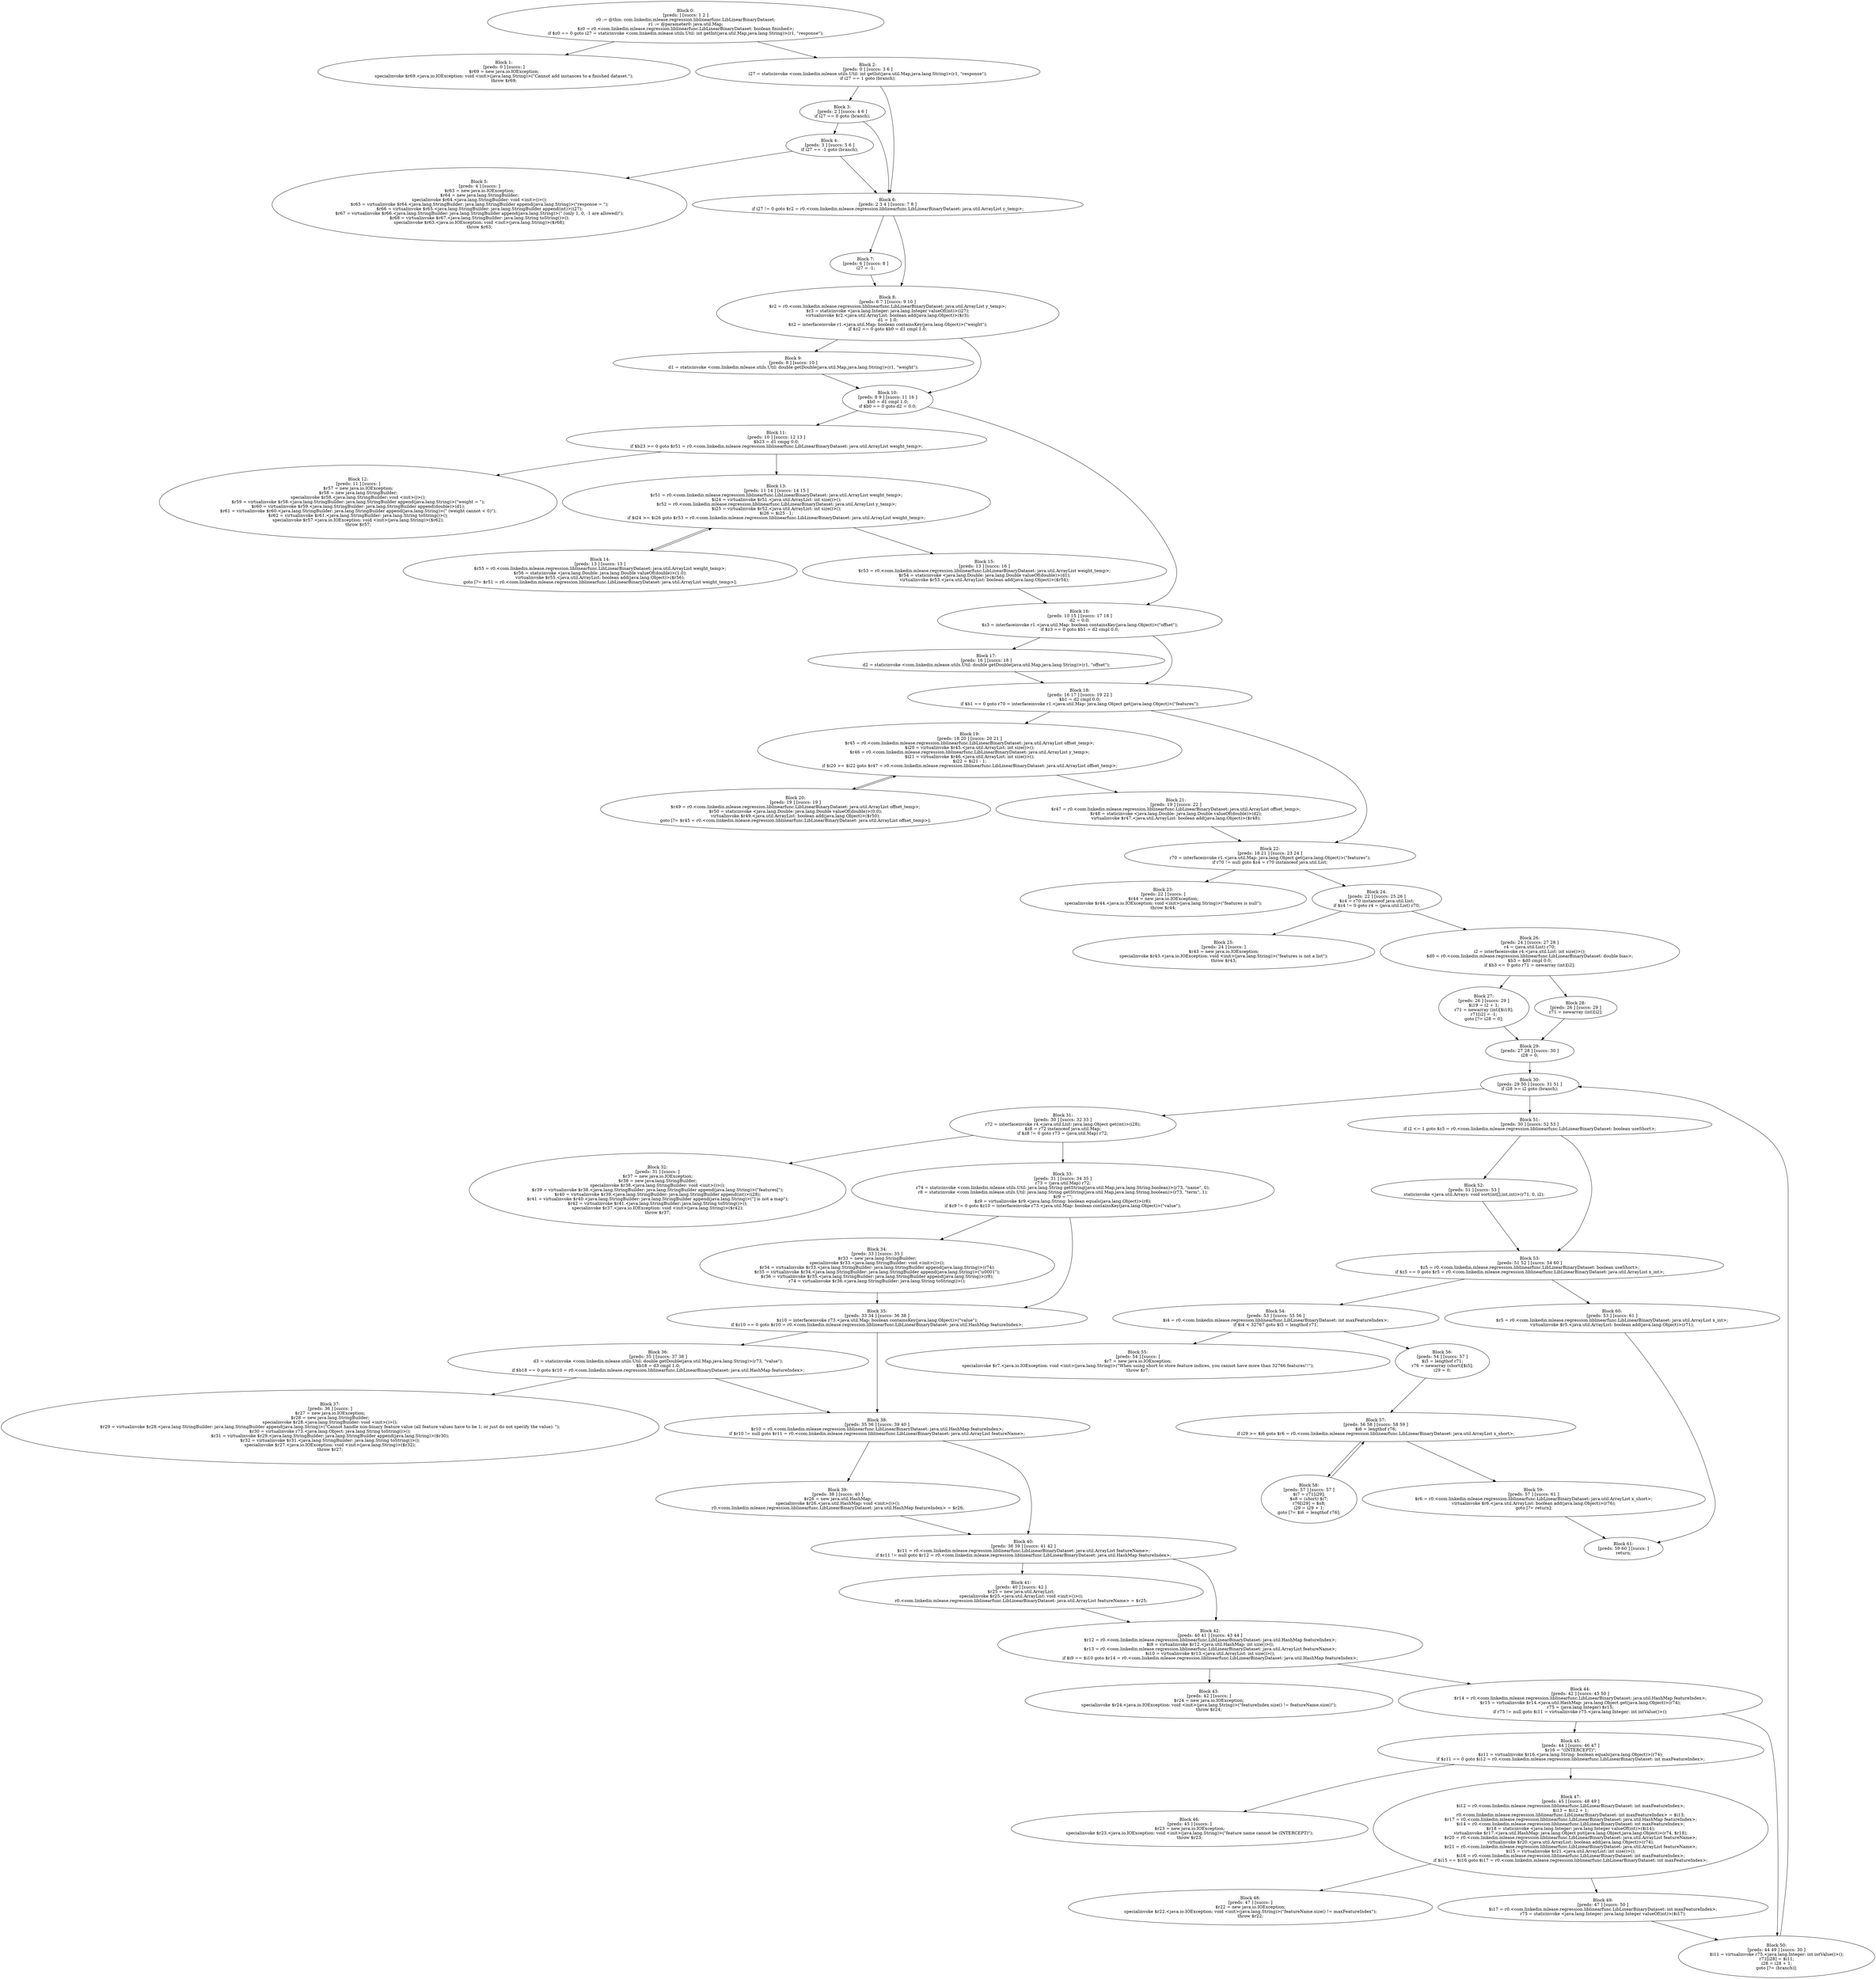 digraph "unitGraph" {
    "Block 0:
[preds: ] [succs: 1 2 ]
r0 := @this: com.linkedin.mlease.regression.liblinearfunc.LibLinearBinaryDataset;
r1 := @parameter0: java.util.Map;
$z0 = r0.<com.linkedin.mlease.regression.liblinearfunc.LibLinearBinaryDataset: boolean finished>;
if $z0 == 0 goto i27 = staticinvoke <com.linkedin.mlease.utils.Util: int getInt(java.util.Map,java.lang.String)>(r1, \"response\");
"
    "Block 1:
[preds: 0 ] [succs: ]
$r69 = new java.io.IOException;
specialinvoke $r69.<java.io.IOException: void <init>(java.lang.String)>(\"Cannot add instances to a finished dataset.\");
throw $r69;
"
    "Block 2:
[preds: 0 ] [succs: 3 6 ]
i27 = staticinvoke <com.linkedin.mlease.utils.Util: int getInt(java.util.Map,java.lang.String)>(r1, \"response\");
if i27 == 1 goto (branch);
"
    "Block 3:
[preds: 2 ] [succs: 4 6 ]
if i27 == 0 goto (branch);
"
    "Block 4:
[preds: 3 ] [succs: 5 6 ]
if i27 == -1 goto (branch);
"
    "Block 5:
[preds: 4 ] [succs: ]
$r63 = new java.io.IOException;
$r64 = new java.lang.StringBuilder;
specialinvoke $r64.<java.lang.StringBuilder: void <init>()>();
$r65 = virtualinvoke $r64.<java.lang.StringBuilder: java.lang.StringBuilder append(java.lang.String)>(\"response = \");
$r66 = virtualinvoke $r65.<java.lang.StringBuilder: java.lang.StringBuilder append(int)>(i27);
$r67 = virtualinvoke $r66.<java.lang.StringBuilder: java.lang.StringBuilder append(java.lang.String)>(\" (only 1, 0, -1 are allowed)\");
$r68 = virtualinvoke $r67.<java.lang.StringBuilder: java.lang.String toString()>();
specialinvoke $r63.<java.io.IOException: void <init>(java.lang.String)>($r68);
throw $r63;
"
    "Block 6:
[preds: 2 3 4 ] [succs: 7 8 ]
if i27 != 0 goto $r2 = r0.<com.linkedin.mlease.regression.liblinearfunc.LibLinearBinaryDataset: java.util.ArrayList y_temp>;
"
    "Block 7:
[preds: 6 ] [succs: 8 ]
i27 = -1;
"
    "Block 8:
[preds: 6 7 ] [succs: 9 10 ]
$r2 = r0.<com.linkedin.mlease.regression.liblinearfunc.LibLinearBinaryDataset: java.util.ArrayList y_temp>;
$r3 = staticinvoke <java.lang.Integer: java.lang.Integer valueOf(int)>(i27);
virtualinvoke $r2.<java.util.ArrayList: boolean add(java.lang.Object)>($r3);
d1 = 1.0;
$z2 = interfaceinvoke r1.<java.util.Map: boolean containsKey(java.lang.Object)>(\"weight\");
if $z2 == 0 goto $b0 = d1 cmpl 1.0;
"
    "Block 9:
[preds: 8 ] [succs: 10 ]
d1 = staticinvoke <com.linkedin.mlease.utils.Util: double getDouble(java.util.Map,java.lang.String)>(r1, \"weight\");
"
    "Block 10:
[preds: 8 9 ] [succs: 11 16 ]
$b0 = d1 cmpl 1.0;
if $b0 == 0 goto d2 = 0.0;
"
    "Block 11:
[preds: 10 ] [succs: 12 13 ]
$b23 = d1 cmpg 0.0;
if $b23 >= 0 goto $r51 = r0.<com.linkedin.mlease.regression.liblinearfunc.LibLinearBinaryDataset: java.util.ArrayList weight_temp>;
"
    "Block 12:
[preds: 11 ] [succs: ]
$r57 = new java.io.IOException;
$r58 = new java.lang.StringBuilder;
specialinvoke $r58.<java.lang.StringBuilder: void <init>()>();
$r59 = virtualinvoke $r58.<java.lang.StringBuilder: java.lang.StringBuilder append(java.lang.String)>(\"weight = \");
$r60 = virtualinvoke $r59.<java.lang.StringBuilder: java.lang.StringBuilder append(double)>(d1);
$r61 = virtualinvoke $r60.<java.lang.StringBuilder: java.lang.StringBuilder append(java.lang.String)>(\" (weight cannot < 0)\");
$r62 = virtualinvoke $r61.<java.lang.StringBuilder: java.lang.String toString()>();
specialinvoke $r57.<java.io.IOException: void <init>(java.lang.String)>($r62);
throw $r57;
"
    "Block 13:
[preds: 11 14 ] [succs: 14 15 ]
$r51 = r0.<com.linkedin.mlease.regression.liblinearfunc.LibLinearBinaryDataset: java.util.ArrayList weight_temp>;
$i24 = virtualinvoke $r51.<java.util.ArrayList: int size()>();
$r52 = r0.<com.linkedin.mlease.regression.liblinearfunc.LibLinearBinaryDataset: java.util.ArrayList y_temp>;
$i25 = virtualinvoke $r52.<java.util.ArrayList: int size()>();
$i26 = $i25 - 1;
if $i24 >= $i26 goto $r53 = r0.<com.linkedin.mlease.regression.liblinearfunc.LibLinearBinaryDataset: java.util.ArrayList weight_temp>;
"
    "Block 14:
[preds: 13 ] [succs: 13 ]
$r55 = r0.<com.linkedin.mlease.regression.liblinearfunc.LibLinearBinaryDataset: java.util.ArrayList weight_temp>;
$r56 = staticinvoke <java.lang.Double: java.lang.Double valueOf(double)>(1.0);
virtualinvoke $r55.<java.util.ArrayList: boolean add(java.lang.Object)>($r56);
goto [?= $r51 = r0.<com.linkedin.mlease.regression.liblinearfunc.LibLinearBinaryDataset: java.util.ArrayList weight_temp>];
"
    "Block 15:
[preds: 13 ] [succs: 16 ]
$r53 = r0.<com.linkedin.mlease.regression.liblinearfunc.LibLinearBinaryDataset: java.util.ArrayList weight_temp>;
$r54 = staticinvoke <java.lang.Double: java.lang.Double valueOf(double)>(d1);
virtualinvoke $r53.<java.util.ArrayList: boolean add(java.lang.Object)>($r54);
"
    "Block 16:
[preds: 10 15 ] [succs: 17 18 ]
d2 = 0.0;
$z3 = interfaceinvoke r1.<java.util.Map: boolean containsKey(java.lang.Object)>(\"offset\");
if $z3 == 0 goto $b1 = d2 cmpl 0.0;
"
    "Block 17:
[preds: 16 ] [succs: 18 ]
d2 = staticinvoke <com.linkedin.mlease.utils.Util: double getDouble(java.util.Map,java.lang.String)>(r1, \"offset\");
"
    "Block 18:
[preds: 16 17 ] [succs: 19 22 ]
$b1 = d2 cmpl 0.0;
if $b1 == 0 goto r70 = interfaceinvoke r1.<java.util.Map: java.lang.Object get(java.lang.Object)>(\"features\");
"
    "Block 19:
[preds: 18 20 ] [succs: 20 21 ]
$r45 = r0.<com.linkedin.mlease.regression.liblinearfunc.LibLinearBinaryDataset: java.util.ArrayList offset_temp>;
$i20 = virtualinvoke $r45.<java.util.ArrayList: int size()>();
$r46 = r0.<com.linkedin.mlease.regression.liblinearfunc.LibLinearBinaryDataset: java.util.ArrayList y_temp>;
$i21 = virtualinvoke $r46.<java.util.ArrayList: int size()>();
$i22 = $i21 - 1;
if $i20 >= $i22 goto $r47 = r0.<com.linkedin.mlease.regression.liblinearfunc.LibLinearBinaryDataset: java.util.ArrayList offset_temp>;
"
    "Block 20:
[preds: 19 ] [succs: 19 ]
$r49 = r0.<com.linkedin.mlease.regression.liblinearfunc.LibLinearBinaryDataset: java.util.ArrayList offset_temp>;
$r50 = staticinvoke <java.lang.Double: java.lang.Double valueOf(double)>(0.0);
virtualinvoke $r49.<java.util.ArrayList: boolean add(java.lang.Object)>($r50);
goto [?= $r45 = r0.<com.linkedin.mlease.regression.liblinearfunc.LibLinearBinaryDataset: java.util.ArrayList offset_temp>];
"
    "Block 21:
[preds: 19 ] [succs: 22 ]
$r47 = r0.<com.linkedin.mlease.regression.liblinearfunc.LibLinearBinaryDataset: java.util.ArrayList offset_temp>;
$r48 = staticinvoke <java.lang.Double: java.lang.Double valueOf(double)>(d2);
virtualinvoke $r47.<java.util.ArrayList: boolean add(java.lang.Object)>($r48);
"
    "Block 22:
[preds: 18 21 ] [succs: 23 24 ]
r70 = interfaceinvoke r1.<java.util.Map: java.lang.Object get(java.lang.Object)>(\"features\");
if r70 != null goto $z4 = r70 instanceof java.util.List;
"
    "Block 23:
[preds: 22 ] [succs: ]
$r44 = new java.io.IOException;
specialinvoke $r44.<java.io.IOException: void <init>(java.lang.String)>(\"features is null\");
throw $r44;
"
    "Block 24:
[preds: 22 ] [succs: 25 26 ]
$z4 = r70 instanceof java.util.List;
if $z4 != 0 goto r4 = (java.util.List) r70;
"
    "Block 25:
[preds: 24 ] [succs: ]
$r43 = new java.io.IOException;
specialinvoke $r43.<java.io.IOException: void <init>(java.lang.String)>(\"features is not a list\");
throw $r43;
"
    "Block 26:
[preds: 24 ] [succs: 27 28 ]
r4 = (java.util.List) r70;
i2 = interfaceinvoke r4.<java.util.List: int size()>();
$d0 = r0.<com.linkedin.mlease.regression.liblinearfunc.LibLinearBinaryDataset: double bias>;
$b3 = $d0 cmpl 0.0;
if $b3 <= 0 goto r71 = newarray (int)[i2];
"
    "Block 27:
[preds: 26 ] [succs: 29 ]
$i19 = i2 + 1;
r71 = newarray (int)[$i19];
r71[i2] = -1;
goto [?= i28 = 0];
"
    "Block 28:
[preds: 26 ] [succs: 29 ]
r71 = newarray (int)[i2];
"
    "Block 29:
[preds: 27 28 ] [succs: 30 ]
i28 = 0;
"
    "Block 30:
[preds: 29 50 ] [succs: 31 51 ]
if i28 >= i2 goto (branch);
"
    "Block 31:
[preds: 30 ] [succs: 32 33 ]
r72 = interfaceinvoke r4.<java.util.List: java.lang.Object get(int)>(i28);
$z8 = r72 instanceof java.util.Map;
if $z8 != 0 goto r73 = (java.util.Map) r72;
"
    "Block 32:
[preds: 31 ] [succs: ]
$r37 = new java.io.IOException;
$r38 = new java.lang.StringBuilder;
specialinvoke $r38.<java.lang.StringBuilder: void <init>()>();
$r39 = virtualinvoke $r38.<java.lang.StringBuilder: java.lang.StringBuilder append(java.lang.String)>(\"features[\");
$r40 = virtualinvoke $r39.<java.lang.StringBuilder: java.lang.StringBuilder append(int)>(i28);
$r41 = virtualinvoke $r40.<java.lang.StringBuilder: java.lang.StringBuilder append(java.lang.String)>(\"] is not a map\");
$r42 = virtualinvoke $r41.<java.lang.StringBuilder: java.lang.String toString()>();
specialinvoke $r37.<java.io.IOException: void <init>(java.lang.String)>($r42);
throw $r37;
"
    "Block 33:
[preds: 31 ] [succs: 34 35 ]
r73 = (java.util.Map) r72;
r74 = staticinvoke <com.linkedin.mlease.utils.Util: java.lang.String getString(java.util.Map,java.lang.String,boolean)>(r73, \"name\", 0);
r8 = staticinvoke <com.linkedin.mlease.utils.Util: java.lang.String getString(java.util.Map,java.lang.String,boolean)>(r73, \"term\", 1);
$r9 = \"\";
$z9 = virtualinvoke $r9.<java.lang.String: boolean equals(java.lang.Object)>(r8);
if $z9 != 0 goto $z10 = interfaceinvoke r73.<java.util.Map: boolean containsKey(java.lang.Object)>(\"value\");
"
    "Block 34:
[preds: 33 ] [succs: 35 ]
$r33 = new java.lang.StringBuilder;
specialinvoke $r33.<java.lang.StringBuilder: void <init>()>();
$r34 = virtualinvoke $r33.<java.lang.StringBuilder: java.lang.StringBuilder append(java.lang.String)>(r74);
$r35 = virtualinvoke $r34.<java.lang.StringBuilder: java.lang.StringBuilder append(java.lang.String)>(\"\u0001\");
$r36 = virtualinvoke $r35.<java.lang.StringBuilder: java.lang.StringBuilder append(java.lang.String)>(r8);
r74 = virtualinvoke $r36.<java.lang.StringBuilder: java.lang.String toString()>();
"
    "Block 35:
[preds: 33 34 ] [succs: 36 38 ]
$z10 = interfaceinvoke r73.<java.util.Map: boolean containsKey(java.lang.Object)>(\"value\");
if $z10 == 0 goto $r10 = r0.<com.linkedin.mlease.regression.liblinearfunc.LibLinearBinaryDataset: java.util.HashMap featureIndex>;
"
    "Block 36:
[preds: 35 ] [succs: 37 38 ]
d3 = staticinvoke <com.linkedin.mlease.utils.Util: double getDouble(java.util.Map,java.lang.String)>(r73, \"value\");
$b18 = d3 cmpl 1.0;
if $b18 == 0 goto $r10 = r0.<com.linkedin.mlease.regression.liblinearfunc.LibLinearBinaryDataset: java.util.HashMap featureIndex>;
"
    "Block 37:
[preds: 36 ] [succs: ]
$r27 = new java.io.IOException;
$r28 = new java.lang.StringBuilder;
specialinvoke $r28.<java.lang.StringBuilder: void <init>()>();
$r29 = virtualinvoke $r28.<java.lang.StringBuilder: java.lang.StringBuilder append(java.lang.String)>(\"Cannot handle non-binary feature value (all feature values have to be 1; or just do not specify the value): \");
$r30 = virtualinvoke r73.<java.lang.Object: java.lang.String toString()>();
$r31 = virtualinvoke $r29.<java.lang.StringBuilder: java.lang.StringBuilder append(java.lang.String)>($r30);
$r32 = virtualinvoke $r31.<java.lang.StringBuilder: java.lang.String toString()>();
specialinvoke $r27.<java.io.IOException: void <init>(java.lang.String)>($r32);
throw $r27;
"
    "Block 38:
[preds: 35 36 ] [succs: 39 40 ]
$r10 = r0.<com.linkedin.mlease.regression.liblinearfunc.LibLinearBinaryDataset: java.util.HashMap featureIndex>;
if $r10 != null goto $r11 = r0.<com.linkedin.mlease.regression.liblinearfunc.LibLinearBinaryDataset: java.util.ArrayList featureName>;
"
    "Block 39:
[preds: 38 ] [succs: 40 ]
$r26 = new java.util.HashMap;
specialinvoke $r26.<java.util.HashMap: void <init>()>();
r0.<com.linkedin.mlease.regression.liblinearfunc.LibLinearBinaryDataset: java.util.HashMap featureIndex> = $r26;
"
    "Block 40:
[preds: 38 39 ] [succs: 41 42 ]
$r11 = r0.<com.linkedin.mlease.regression.liblinearfunc.LibLinearBinaryDataset: java.util.ArrayList featureName>;
if $r11 != null goto $r12 = r0.<com.linkedin.mlease.regression.liblinearfunc.LibLinearBinaryDataset: java.util.HashMap featureIndex>;
"
    "Block 41:
[preds: 40 ] [succs: 42 ]
$r25 = new java.util.ArrayList;
specialinvoke $r25.<java.util.ArrayList: void <init>()>();
r0.<com.linkedin.mlease.regression.liblinearfunc.LibLinearBinaryDataset: java.util.ArrayList featureName> = $r25;
"
    "Block 42:
[preds: 40 41 ] [succs: 43 44 ]
$r12 = r0.<com.linkedin.mlease.regression.liblinearfunc.LibLinearBinaryDataset: java.util.HashMap featureIndex>;
$i9 = virtualinvoke $r12.<java.util.HashMap: int size()>();
$r13 = r0.<com.linkedin.mlease.regression.liblinearfunc.LibLinearBinaryDataset: java.util.ArrayList featureName>;
$i10 = virtualinvoke $r13.<java.util.ArrayList: int size()>();
if $i9 == $i10 goto $r14 = r0.<com.linkedin.mlease.regression.liblinearfunc.LibLinearBinaryDataset: java.util.HashMap featureIndex>;
"
    "Block 43:
[preds: 42 ] [succs: ]
$r24 = new java.io.IOException;
specialinvoke $r24.<java.io.IOException: void <init>(java.lang.String)>(\"featureIndex.size() != featureName.size()\");
throw $r24;
"
    "Block 44:
[preds: 42 ] [succs: 45 50 ]
$r14 = r0.<com.linkedin.mlease.regression.liblinearfunc.LibLinearBinaryDataset: java.util.HashMap featureIndex>;
$r15 = virtualinvoke $r14.<java.util.HashMap: java.lang.Object get(java.lang.Object)>(r74);
r75 = (java.lang.Integer) $r15;
if r75 != null goto $i11 = virtualinvoke r75.<java.lang.Integer: int intValue()>();
"
    "Block 45:
[preds: 44 ] [succs: 46 47 ]
$r16 = \"(INTERCEPT)\";
$z11 = virtualinvoke $r16.<java.lang.String: boolean equals(java.lang.Object)>(r74);
if $z11 == 0 goto $i12 = r0.<com.linkedin.mlease.regression.liblinearfunc.LibLinearBinaryDataset: int maxFeatureIndex>;
"
    "Block 46:
[preds: 45 ] [succs: ]
$r23 = new java.io.IOException;
specialinvoke $r23.<java.io.IOException: void <init>(java.lang.String)>(\"feature name cannot be (INTERCEPT)\");
throw $r23;
"
    "Block 47:
[preds: 45 ] [succs: 48 49 ]
$i12 = r0.<com.linkedin.mlease.regression.liblinearfunc.LibLinearBinaryDataset: int maxFeatureIndex>;
$i13 = $i12 + 1;
r0.<com.linkedin.mlease.regression.liblinearfunc.LibLinearBinaryDataset: int maxFeatureIndex> = $i13;
$r17 = r0.<com.linkedin.mlease.regression.liblinearfunc.LibLinearBinaryDataset: java.util.HashMap featureIndex>;
$i14 = r0.<com.linkedin.mlease.regression.liblinearfunc.LibLinearBinaryDataset: int maxFeatureIndex>;
$r18 = staticinvoke <java.lang.Integer: java.lang.Integer valueOf(int)>($i14);
virtualinvoke $r17.<java.util.HashMap: java.lang.Object put(java.lang.Object,java.lang.Object)>(r74, $r18);
$r20 = r0.<com.linkedin.mlease.regression.liblinearfunc.LibLinearBinaryDataset: java.util.ArrayList featureName>;
virtualinvoke $r20.<java.util.ArrayList: boolean add(java.lang.Object)>(r74);
$r21 = r0.<com.linkedin.mlease.regression.liblinearfunc.LibLinearBinaryDataset: java.util.ArrayList featureName>;
$i15 = virtualinvoke $r21.<java.util.ArrayList: int size()>();
$i16 = r0.<com.linkedin.mlease.regression.liblinearfunc.LibLinearBinaryDataset: int maxFeatureIndex>;
if $i15 == $i16 goto $i17 = r0.<com.linkedin.mlease.regression.liblinearfunc.LibLinearBinaryDataset: int maxFeatureIndex>;
"
    "Block 48:
[preds: 47 ] [succs: ]
$r22 = new java.io.IOException;
specialinvoke $r22.<java.io.IOException: void <init>(java.lang.String)>(\"featureName.size() != maxFeatureIndex\");
throw $r22;
"
    "Block 49:
[preds: 47 ] [succs: 50 ]
$i17 = r0.<com.linkedin.mlease.regression.liblinearfunc.LibLinearBinaryDataset: int maxFeatureIndex>;
r75 = staticinvoke <java.lang.Integer: java.lang.Integer valueOf(int)>($i17);
"
    "Block 50:
[preds: 44 49 ] [succs: 30 ]
$i11 = virtualinvoke r75.<java.lang.Integer: int intValue()>();
r71[i28] = $i11;
i28 = i28 + 1;
goto [?= (branch)];
"
    "Block 51:
[preds: 30 ] [succs: 52 53 ]
if i2 <= 1 goto $z5 = r0.<com.linkedin.mlease.regression.liblinearfunc.LibLinearBinaryDataset: boolean useShort>;
"
    "Block 52:
[preds: 51 ] [succs: 53 ]
staticinvoke <java.util.Arrays: void sort(int[],int,int)>(r71, 0, i2);
"
    "Block 53:
[preds: 51 52 ] [succs: 54 60 ]
$z5 = r0.<com.linkedin.mlease.regression.liblinearfunc.LibLinearBinaryDataset: boolean useShort>;
if $z5 == 0 goto $r5 = r0.<com.linkedin.mlease.regression.liblinearfunc.LibLinearBinaryDataset: java.util.ArrayList x_int>;
"
    "Block 54:
[preds: 53 ] [succs: 55 56 ]
$i4 = r0.<com.linkedin.mlease.regression.liblinearfunc.LibLinearBinaryDataset: int maxFeatureIndex>;
if $i4 < 32767 goto $i5 = lengthof r71;
"
    "Block 55:
[preds: 54 ] [succs: ]
$r7 = new java.io.IOException;
specialinvoke $r7.<java.io.IOException: void <init>(java.lang.String)>(\"When using short to store feature indices, you cannot have more than 32766 features!!\");
throw $r7;
"
    "Block 56:
[preds: 54 ] [succs: 57 ]
$i5 = lengthof r71;
r76 = newarray (short)[$i5];
i29 = 0;
"
    "Block 57:
[preds: 56 58 ] [succs: 58 59 ]
$i6 = lengthof r76;
if i29 >= $i6 goto $r6 = r0.<com.linkedin.mlease.regression.liblinearfunc.LibLinearBinaryDataset: java.util.ArrayList x_short>;
"
    "Block 58:
[preds: 57 ] [succs: 57 ]
$i7 = r71[i29];
$s8 = (short) $i7;
r76[i29] = $s8;
i29 = i29 + 1;
goto [?= $i6 = lengthof r76];
"
    "Block 59:
[preds: 57 ] [succs: 61 ]
$r6 = r0.<com.linkedin.mlease.regression.liblinearfunc.LibLinearBinaryDataset: java.util.ArrayList x_short>;
virtualinvoke $r6.<java.util.ArrayList: boolean add(java.lang.Object)>(r76);
goto [?= return];
"
    "Block 60:
[preds: 53 ] [succs: 61 ]
$r5 = r0.<com.linkedin.mlease.regression.liblinearfunc.LibLinearBinaryDataset: java.util.ArrayList x_int>;
virtualinvoke $r5.<java.util.ArrayList: boolean add(java.lang.Object)>(r71);
"
    "Block 61:
[preds: 59 60 ] [succs: ]
return;
"
    "Block 0:
[preds: ] [succs: 1 2 ]
r0 := @this: com.linkedin.mlease.regression.liblinearfunc.LibLinearBinaryDataset;
r1 := @parameter0: java.util.Map;
$z0 = r0.<com.linkedin.mlease.regression.liblinearfunc.LibLinearBinaryDataset: boolean finished>;
if $z0 == 0 goto i27 = staticinvoke <com.linkedin.mlease.utils.Util: int getInt(java.util.Map,java.lang.String)>(r1, \"response\");
"->"Block 1:
[preds: 0 ] [succs: ]
$r69 = new java.io.IOException;
specialinvoke $r69.<java.io.IOException: void <init>(java.lang.String)>(\"Cannot add instances to a finished dataset.\");
throw $r69;
";
    "Block 0:
[preds: ] [succs: 1 2 ]
r0 := @this: com.linkedin.mlease.regression.liblinearfunc.LibLinearBinaryDataset;
r1 := @parameter0: java.util.Map;
$z0 = r0.<com.linkedin.mlease.regression.liblinearfunc.LibLinearBinaryDataset: boolean finished>;
if $z0 == 0 goto i27 = staticinvoke <com.linkedin.mlease.utils.Util: int getInt(java.util.Map,java.lang.String)>(r1, \"response\");
"->"Block 2:
[preds: 0 ] [succs: 3 6 ]
i27 = staticinvoke <com.linkedin.mlease.utils.Util: int getInt(java.util.Map,java.lang.String)>(r1, \"response\");
if i27 == 1 goto (branch);
";
    "Block 2:
[preds: 0 ] [succs: 3 6 ]
i27 = staticinvoke <com.linkedin.mlease.utils.Util: int getInt(java.util.Map,java.lang.String)>(r1, \"response\");
if i27 == 1 goto (branch);
"->"Block 3:
[preds: 2 ] [succs: 4 6 ]
if i27 == 0 goto (branch);
";
    "Block 2:
[preds: 0 ] [succs: 3 6 ]
i27 = staticinvoke <com.linkedin.mlease.utils.Util: int getInt(java.util.Map,java.lang.String)>(r1, \"response\");
if i27 == 1 goto (branch);
"->"Block 6:
[preds: 2 3 4 ] [succs: 7 8 ]
if i27 != 0 goto $r2 = r0.<com.linkedin.mlease.regression.liblinearfunc.LibLinearBinaryDataset: java.util.ArrayList y_temp>;
";
    "Block 3:
[preds: 2 ] [succs: 4 6 ]
if i27 == 0 goto (branch);
"->"Block 4:
[preds: 3 ] [succs: 5 6 ]
if i27 == -1 goto (branch);
";
    "Block 3:
[preds: 2 ] [succs: 4 6 ]
if i27 == 0 goto (branch);
"->"Block 6:
[preds: 2 3 4 ] [succs: 7 8 ]
if i27 != 0 goto $r2 = r0.<com.linkedin.mlease.regression.liblinearfunc.LibLinearBinaryDataset: java.util.ArrayList y_temp>;
";
    "Block 4:
[preds: 3 ] [succs: 5 6 ]
if i27 == -1 goto (branch);
"->"Block 5:
[preds: 4 ] [succs: ]
$r63 = new java.io.IOException;
$r64 = new java.lang.StringBuilder;
specialinvoke $r64.<java.lang.StringBuilder: void <init>()>();
$r65 = virtualinvoke $r64.<java.lang.StringBuilder: java.lang.StringBuilder append(java.lang.String)>(\"response = \");
$r66 = virtualinvoke $r65.<java.lang.StringBuilder: java.lang.StringBuilder append(int)>(i27);
$r67 = virtualinvoke $r66.<java.lang.StringBuilder: java.lang.StringBuilder append(java.lang.String)>(\" (only 1, 0, -1 are allowed)\");
$r68 = virtualinvoke $r67.<java.lang.StringBuilder: java.lang.String toString()>();
specialinvoke $r63.<java.io.IOException: void <init>(java.lang.String)>($r68);
throw $r63;
";
    "Block 4:
[preds: 3 ] [succs: 5 6 ]
if i27 == -1 goto (branch);
"->"Block 6:
[preds: 2 3 4 ] [succs: 7 8 ]
if i27 != 0 goto $r2 = r0.<com.linkedin.mlease.regression.liblinearfunc.LibLinearBinaryDataset: java.util.ArrayList y_temp>;
";
    "Block 6:
[preds: 2 3 4 ] [succs: 7 8 ]
if i27 != 0 goto $r2 = r0.<com.linkedin.mlease.regression.liblinearfunc.LibLinearBinaryDataset: java.util.ArrayList y_temp>;
"->"Block 7:
[preds: 6 ] [succs: 8 ]
i27 = -1;
";
    "Block 6:
[preds: 2 3 4 ] [succs: 7 8 ]
if i27 != 0 goto $r2 = r0.<com.linkedin.mlease.regression.liblinearfunc.LibLinearBinaryDataset: java.util.ArrayList y_temp>;
"->"Block 8:
[preds: 6 7 ] [succs: 9 10 ]
$r2 = r0.<com.linkedin.mlease.regression.liblinearfunc.LibLinearBinaryDataset: java.util.ArrayList y_temp>;
$r3 = staticinvoke <java.lang.Integer: java.lang.Integer valueOf(int)>(i27);
virtualinvoke $r2.<java.util.ArrayList: boolean add(java.lang.Object)>($r3);
d1 = 1.0;
$z2 = interfaceinvoke r1.<java.util.Map: boolean containsKey(java.lang.Object)>(\"weight\");
if $z2 == 0 goto $b0 = d1 cmpl 1.0;
";
    "Block 7:
[preds: 6 ] [succs: 8 ]
i27 = -1;
"->"Block 8:
[preds: 6 7 ] [succs: 9 10 ]
$r2 = r0.<com.linkedin.mlease.regression.liblinearfunc.LibLinearBinaryDataset: java.util.ArrayList y_temp>;
$r3 = staticinvoke <java.lang.Integer: java.lang.Integer valueOf(int)>(i27);
virtualinvoke $r2.<java.util.ArrayList: boolean add(java.lang.Object)>($r3);
d1 = 1.0;
$z2 = interfaceinvoke r1.<java.util.Map: boolean containsKey(java.lang.Object)>(\"weight\");
if $z2 == 0 goto $b0 = d1 cmpl 1.0;
";
    "Block 8:
[preds: 6 7 ] [succs: 9 10 ]
$r2 = r0.<com.linkedin.mlease.regression.liblinearfunc.LibLinearBinaryDataset: java.util.ArrayList y_temp>;
$r3 = staticinvoke <java.lang.Integer: java.lang.Integer valueOf(int)>(i27);
virtualinvoke $r2.<java.util.ArrayList: boolean add(java.lang.Object)>($r3);
d1 = 1.0;
$z2 = interfaceinvoke r1.<java.util.Map: boolean containsKey(java.lang.Object)>(\"weight\");
if $z2 == 0 goto $b0 = d1 cmpl 1.0;
"->"Block 9:
[preds: 8 ] [succs: 10 ]
d1 = staticinvoke <com.linkedin.mlease.utils.Util: double getDouble(java.util.Map,java.lang.String)>(r1, \"weight\");
";
    "Block 8:
[preds: 6 7 ] [succs: 9 10 ]
$r2 = r0.<com.linkedin.mlease.regression.liblinearfunc.LibLinearBinaryDataset: java.util.ArrayList y_temp>;
$r3 = staticinvoke <java.lang.Integer: java.lang.Integer valueOf(int)>(i27);
virtualinvoke $r2.<java.util.ArrayList: boolean add(java.lang.Object)>($r3);
d1 = 1.0;
$z2 = interfaceinvoke r1.<java.util.Map: boolean containsKey(java.lang.Object)>(\"weight\");
if $z2 == 0 goto $b0 = d1 cmpl 1.0;
"->"Block 10:
[preds: 8 9 ] [succs: 11 16 ]
$b0 = d1 cmpl 1.0;
if $b0 == 0 goto d2 = 0.0;
";
    "Block 9:
[preds: 8 ] [succs: 10 ]
d1 = staticinvoke <com.linkedin.mlease.utils.Util: double getDouble(java.util.Map,java.lang.String)>(r1, \"weight\");
"->"Block 10:
[preds: 8 9 ] [succs: 11 16 ]
$b0 = d1 cmpl 1.0;
if $b0 == 0 goto d2 = 0.0;
";
    "Block 10:
[preds: 8 9 ] [succs: 11 16 ]
$b0 = d1 cmpl 1.0;
if $b0 == 0 goto d2 = 0.0;
"->"Block 11:
[preds: 10 ] [succs: 12 13 ]
$b23 = d1 cmpg 0.0;
if $b23 >= 0 goto $r51 = r0.<com.linkedin.mlease.regression.liblinearfunc.LibLinearBinaryDataset: java.util.ArrayList weight_temp>;
";
    "Block 10:
[preds: 8 9 ] [succs: 11 16 ]
$b0 = d1 cmpl 1.0;
if $b0 == 0 goto d2 = 0.0;
"->"Block 16:
[preds: 10 15 ] [succs: 17 18 ]
d2 = 0.0;
$z3 = interfaceinvoke r1.<java.util.Map: boolean containsKey(java.lang.Object)>(\"offset\");
if $z3 == 0 goto $b1 = d2 cmpl 0.0;
";
    "Block 11:
[preds: 10 ] [succs: 12 13 ]
$b23 = d1 cmpg 0.0;
if $b23 >= 0 goto $r51 = r0.<com.linkedin.mlease.regression.liblinearfunc.LibLinearBinaryDataset: java.util.ArrayList weight_temp>;
"->"Block 12:
[preds: 11 ] [succs: ]
$r57 = new java.io.IOException;
$r58 = new java.lang.StringBuilder;
specialinvoke $r58.<java.lang.StringBuilder: void <init>()>();
$r59 = virtualinvoke $r58.<java.lang.StringBuilder: java.lang.StringBuilder append(java.lang.String)>(\"weight = \");
$r60 = virtualinvoke $r59.<java.lang.StringBuilder: java.lang.StringBuilder append(double)>(d1);
$r61 = virtualinvoke $r60.<java.lang.StringBuilder: java.lang.StringBuilder append(java.lang.String)>(\" (weight cannot < 0)\");
$r62 = virtualinvoke $r61.<java.lang.StringBuilder: java.lang.String toString()>();
specialinvoke $r57.<java.io.IOException: void <init>(java.lang.String)>($r62);
throw $r57;
";
    "Block 11:
[preds: 10 ] [succs: 12 13 ]
$b23 = d1 cmpg 0.0;
if $b23 >= 0 goto $r51 = r0.<com.linkedin.mlease.regression.liblinearfunc.LibLinearBinaryDataset: java.util.ArrayList weight_temp>;
"->"Block 13:
[preds: 11 14 ] [succs: 14 15 ]
$r51 = r0.<com.linkedin.mlease.regression.liblinearfunc.LibLinearBinaryDataset: java.util.ArrayList weight_temp>;
$i24 = virtualinvoke $r51.<java.util.ArrayList: int size()>();
$r52 = r0.<com.linkedin.mlease.regression.liblinearfunc.LibLinearBinaryDataset: java.util.ArrayList y_temp>;
$i25 = virtualinvoke $r52.<java.util.ArrayList: int size()>();
$i26 = $i25 - 1;
if $i24 >= $i26 goto $r53 = r0.<com.linkedin.mlease.regression.liblinearfunc.LibLinearBinaryDataset: java.util.ArrayList weight_temp>;
";
    "Block 13:
[preds: 11 14 ] [succs: 14 15 ]
$r51 = r0.<com.linkedin.mlease.regression.liblinearfunc.LibLinearBinaryDataset: java.util.ArrayList weight_temp>;
$i24 = virtualinvoke $r51.<java.util.ArrayList: int size()>();
$r52 = r0.<com.linkedin.mlease.regression.liblinearfunc.LibLinearBinaryDataset: java.util.ArrayList y_temp>;
$i25 = virtualinvoke $r52.<java.util.ArrayList: int size()>();
$i26 = $i25 - 1;
if $i24 >= $i26 goto $r53 = r0.<com.linkedin.mlease.regression.liblinearfunc.LibLinearBinaryDataset: java.util.ArrayList weight_temp>;
"->"Block 14:
[preds: 13 ] [succs: 13 ]
$r55 = r0.<com.linkedin.mlease.regression.liblinearfunc.LibLinearBinaryDataset: java.util.ArrayList weight_temp>;
$r56 = staticinvoke <java.lang.Double: java.lang.Double valueOf(double)>(1.0);
virtualinvoke $r55.<java.util.ArrayList: boolean add(java.lang.Object)>($r56);
goto [?= $r51 = r0.<com.linkedin.mlease.regression.liblinearfunc.LibLinearBinaryDataset: java.util.ArrayList weight_temp>];
";
    "Block 13:
[preds: 11 14 ] [succs: 14 15 ]
$r51 = r0.<com.linkedin.mlease.regression.liblinearfunc.LibLinearBinaryDataset: java.util.ArrayList weight_temp>;
$i24 = virtualinvoke $r51.<java.util.ArrayList: int size()>();
$r52 = r0.<com.linkedin.mlease.regression.liblinearfunc.LibLinearBinaryDataset: java.util.ArrayList y_temp>;
$i25 = virtualinvoke $r52.<java.util.ArrayList: int size()>();
$i26 = $i25 - 1;
if $i24 >= $i26 goto $r53 = r0.<com.linkedin.mlease.regression.liblinearfunc.LibLinearBinaryDataset: java.util.ArrayList weight_temp>;
"->"Block 15:
[preds: 13 ] [succs: 16 ]
$r53 = r0.<com.linkedin.mlease.regression.liblinearfunc.LibLinearBinaryDataset: java.util.ArrayList weight_temp>;
$r54 = staticinvoke <java.lang.Double: java.lang.Double valueOf(double)>(d1);
virtualinvoke $r53.<java.util.ArrayList: boolean add(java.lang.Object)>($r54);
";
    "Block 14:
[preds: 13 ] [succs: 13 ]
$r55 = r0.<com.linkedin.mlease.regression.liblinearfunc.LibLinearBinaryDataset: java.util.ArrayList weight_temp>;
$r56 = staticinvoke <java.lang.Double: java.lang.Double valueOf(double)>(1.0);
virtualinvoke $r55.<java.util.ArrayList: boolean add(java.lang.Object)>($r56);
goto [?= $r51 = r0.<com.linkedin.mlease.regression.liblinearfunc.LibLinearBinaryDataset: java.util.ArrayList weight_temp>];
"->"Block 13:
[preds: 11 14 ] [succs: 14 15 ]
$r51 = r0.<com.linkedin.mlease.regression.liblinearfunc.LibLinearBinaryDataset: java.util.ArrayList weight_temp>;
$i24 = virtualinvoke $r51.<java.util.ArrayList: int size()>();
$r52 = r0.<com.linkedin.mlease.regression.liblinearfunc.LibLinearBinaryDataset: java.util.ArrayList y_temp>;
$i25 = virtualinvoke $r52.<java.util.ArrayList: int size()>();
$i26 = $i25 - 1;
if $i24 >= $i26 goto $r53 = r0.<com.linkedin.mlease.regression.liblinearfunc.LibLinearBinaryDataset: java.util.ArrayList weight_temp>;
";
    "Block 15:
[preds: 13 ] [succs: 16 ]
$r53 = r0.<com.linkedin.mlease.regression.liblinearfunc.LibLinearBinaryDataset: java.util.ArrayList weight_temp>;
$r54 = staticinvoke <java.lang.Double: java.lang.Double valueOf(double)>(d1);
virtualinvoke $r53.<java.util.ArrayList: boolean add(java.lang.Object)>($r54);
"->"Block 16:
[preds: 10 15 ] [succs: 17 18 ]
d2 = 0.0;
$z3 = interfaceinvoke r1.<java.util.Map: boolean containsKey(java.lang.Object)>(\"offset\");
if $z3 == 0 goto $b1 = d2 cmpl 0.0;
";
    "Block 16:
[preds: 10 15 ] [succs: 17 18 ]
d2 = 0.0;
$z3 = interfaceinvoke r1.<java.util.Map: boolean containsKey(java.lang.Object)>(\"offset\");
if $z3 == 0 goto $b1 = d2 cmpl 0.0;
"->"Block 17:
[preds: 16 ] [succs: 18 ]
d2 = staticinvoke <com.linkedin.mlease.utils.Util: double getDouble(java.util.Map,java.lang.String)>(r1, \"offset\");
";
    "Block 16:
[preds: 10 15 ] [succs: 17 18 ]
d2 = 0.0;
$z3 = interfaceinvoke r1.<java.util.Map: boolean containsKey(java.lang.Object)>(\"offset\");
if $z3 == 0 goto $b1 = d2 cmpl 0.0;
"->"Block 18:
[preds: 16 17 ] [succs: 19 22 ]
$b1 = d2 cmpl 0.0;
if $b1 == 0 goto r70 = interfaceinvoke r1.<java.util.Map: java.lang.Object get(java.lang.Object)>(\"features\");
";
    "Block 17:
[preds: 16 ] [succs: 18 ]
d2 = staticinvoke <com.linkedin.mlease.utils.Util: double getDouble(java.util.Map,java.lang.String)>(r1, \"offset\");
"->"Block 18:
[preds: 16 17 ] [succs: 19 22 ]
$b1 = d2 cmpl 0.0;
if $b1 == 0 goto r70 = interfaceinvoke r1.<java.util.Map: java.lang.Object get(java.lang.Object)>(\"features\");
";
    "Block 18:
[preds: 16 17 ] [succs: 19 22 ]
$b1 = d2 cmpl 0.0;
if $b1 == 0 goto r70 = interfaceinvoke r1.<java.util.Map: java.lang.Object get(java.lang.Object)>(\"features\");
"->"Block 19:
[preds: 18 20 ] [succs: 20 21 ]
$r45 = r0.<com.linkedin.mlease.regression.liblinearfunc.LibLinearBinaryDataset: java.util.ArrayList offset_temp>;
$i20 = virtualinvoke $r45.<java.util.ArrayList: int size()>();
$r46 = r0.<com.linkedin.mlease.regression.liblinearfunc.LibLinearBinaryDataset: java.util.ArrayList y_temp>;
$i21 = virtualinvoke $r46.<java.util.ArrayList: int size()>();
$i22 = $i21 - 1;
if $i20 >= $i22 goto $r47 = r0.<com.linkedin.mlease.regression.liblinearfunc.LibLinearBinaryDataset: java.util.ArrayList offset_temp>;
";
    "Block 18:
[preds: 16 17 ] [succs: 19 22 ]
$b1 = d2 cmpl 0.0;
if $b1 == 0 goto r70 = interfaceinvoke r1.<java.util.Map: java.lang.Object get(java.lang.Object)>(\"features\");
"->"Block 22:
[preds: 18 21 ] [succs: 23 24 ]
r70 = interfaceinvoke r1.<java.util.Map: java.lang.Object get(java.lang.Object)>(\"features\");
if r70 != null goto $z4 = r70 instanceof java.util.List;
";
    "Block 19:
[preds: 18 20 ] [succs: 20 21 ]
$r45 = r0.<com.linkedin.mlease.regression.liblinearfunc.LibLinearBinaryDataset: java.util.ArrayList offset_temp>;
$i20 = virtualinvoke $r45.<java.util.ArrayList: int size()>();
$r46 = r0.<com.linkedin.mlease.regression.liblinearfunc.LibLinearBinaryDataset: java.util.ArrayList y_temp>;
$i21 = virtualinvoke $r46.<java.util.ArrayList: int size()>();
$i22 = $i21 - 1;
if $i20 >= $i22 goto $r47 = r0.<com.linkedin.mlease.regression.liblinearfunc.LibLinearBinaryDataset: java.util.ArrayList offset_temp>;
"->"Block 20:
[preds: 19 ] [succs: 19 ]
$r49 = r0.<com.linkedin.mlease.regression.liblinearfunc.LibLinearBinaryDataset: java.util.ArrayList offset_temp>;
$r50 = staticinvoke <java.lang.Double: java.lang.Double valueOf(double)>(0.0);
virtualinvoke $r49.<java.util.ArrayList: boolean add(java.lang.Object)>($r50);
goto [?= $r45 = r0.<com.linkedin.mlease.regression.liblinearfunc.LibLinearBinaryDataset: java.util.ArrayList offset_temp>];
";
    "Block 19:
[preds: 18 20 ] [succs: 20 21 ]
$r45 = r0.<com.linkedin.mlease.regression.liblinearfunc.LibLinearBinaryDataset: java.util.ArrayList offset_temp>;
$i20 = virtualinvoke $r45.<java.util.ArrayList: int size()>();
$r46 = r0.<com.linkedin.mlease.regression.liblinearfunc.LibLinearBinaryDataset: java.util.ArrayList y_temp>;
$i21 = virtualinvoke $r46.<java.util.ArrayList: int size()>();
$i22 = $i21 - 1;
if $i20 >= $i22 goto $r47 = r0.<com.linkedin.mlease.regression.liblinearfunc.LibLinearBinaryDataset: java.util.ArrayList offset_temp>;
"->"Block 21:
[preds: 19 ] [succs: 22 ]
$r47 = r0.<com.linkedin.mlease.regression.liblinearfunc.LibLinearBinaryDataset: java.util.ArrayList offset_temp>;
$r48 = staticinvoke <java.lang.Double: java.lang.Double valueOf(double)>(d2);
virtualinvoke $r47.<java.util.ArrayList: boolean add(java.lang.Object)>($r48);
";
    "Block 20:
[preds: 19 ] [succs: 19 ]
$r49 = r0.<com.linkedin.mlease.regression.liblinearfunc.LibLinearBinaryDataset: java.util.ArrayList offset_temp>;
$r50 = staticinvoke <java.lang.Double: java.lang.Double valueOf(double)>(0.0);
virtualinvoke $r49.<java.util.ArrayList: boolean add(java.lang.Object)>($r50);
goto [?= $r45 = r0.<com.linkedin.mlease.regression.liblinearfunc.LibLinearBinaryDataset: java.util.ArrayList offset_temp>];
"->"Block 19:
[preds: 18 20 ] [succs: 20 21 ]
$r45 = r0.<com.linkedin.mlease.regression.liblinearfunc.LibLinearBinaryDataset: java.util.ArrayList offset_temp>;
$i20 = virtualinvoke $r45.<java.util.ArrayList: int size()>();
$r46 = r0.<com.linkedin.mlease.regression.liblinearfunc.LibLinearBinaryDataset: java.util.ArrayList y_temp>;
$i21 = virtualinvoke $r46.<java.util.ArrayList: int size()>();
$i22 = $i21 - 1;
if $i20 >= $i22 goto $r47 = r0.<com.linkedin.mlease.regression.liblinearfunc.LibLinearBinaryDataset: java.util.ArrayList offset_temp>;
";
    "Block 21:
[preds: 19 ] [succs: 22 ]
$r47 = r0.<com.linkedin.mlease.regression.liblinearfunc.LibLinearBinaryDataset: java.util.ArrayList offset_temp>;
$r48 = staticinvoke <java.lang.Double: java.lang.Double valueOf(double)>(d2);
virtualinvoke $r47.<java.util.ArrayList: boolean add(java.lang.Object)>($r48);
"->"Block 22:
[preds: 18 21 ] [succs: 23 24 ]
r70 = interfaceinvoke r1.<java.util.Map: java.lang.Object get(java.lang.Object)>(\"features\");
if r70 != null goto $z4 = r70 instanceof java.util.List;
";
    "Block 22:
[preds: 18 21 ] [succs: 23 24 ]
r70 = interfaceinvoke r1.<java.util.Map: java.lang.Object get(java.lang.Object)>(\"features\");
if r70 != null goto $z4 = r70 instanceof java.util.List;
"->"Block 23:
[preds: 22 ] [succs: ]
$r44 = new java.io.IOException;
specialinvoke $r44.<java.io.IOException: void <init>(java.lang.String)>(\"features is null\");
throw $r44;
";
    "Block 22:
[preds: 18 21 ] [succs: 23 24 ]
r70 = interfaceinvoke r1.<java.util.Map: java.lang.Object get(java.lang.Object)>(\"features\");
if r70 != null goto $z4 = r70 instanceof java.util.List;
"->"Block 24:
[preds: 22 ] [succs: 25 26 ]
$z4 = r70 instanceof java.util.List;
if $z4 != 0 goto r4 = (java.util.List) r70;
";
    "Block 24:
[preds: 22 ] [succs: 25 26 ]
$z4 = r70 instanceof java.util.List;
if $z4 != 0 goto r4 = (java.util.List) r70;
"->"Block 25:
[preds: 24 ] [succs: ]
$r43 = new java.io.IOException;
specialinvoke $r43.<java.io.IOException: void <init>(java.lang.String)>(\"features is not a list\");
throw $r43;
";
    "Block 24:
[preds: 22 ] [succs: 25 26 ]
$z4 = r70 instanceof java.util.List;
if $z4 != 0 goto r4 = (java.util.List) r70;
"->"Block 26:
[preds: 24 ] [succs: 27 28 ]
r4 = (java.util.List) r70;
i2 = interfaceinvoke r4.<java.util.List: int size()>();
$d0 = r0.<com.linkedin.mlease.regression.liblinearfunc.LibLinearBinaryDataset: double bias>;
$b3 = $d0 cmpl 0.0;
if $b3 <= 0 goto r71 = newarray (int)[i2];
";
    "Block 26:
[preds: 24 ] [succs: 27 28 ]
r4 = (java.util.List) r70;
i2 = interfaceinvoke r4.<java.util.List: int size()>();
$d0 = r0.<com.linkedin.mlease.regression.liblinearfunc.LibLinearBinaryDataset: double bias>;
$b3 = $d0 cmpl 0.0;
if $b3 <= 0 goto r71 = newarray (int)[i2];
"->"Block 27:
[preds: 26 ] [succs: 29 ]
$i19 = i2 + 1;
r71 = newarray (int)[$i19];
r71[i2] = -1;
goto [?= i28 = 0];
";
    "Block 26:
[preds: 24 ] [succs: 27 28 ]
r4 = (java.util.List) r70;
i2 = interfaceinvoke r4.<java.util.List: int size()>();
$d0 = r0.<com.linkedin.mlease.regression.liblinearfunc.LibLinearBinaryDataset: double bias>;
$b3 = $d0 cmpl 0.0;
if $b3 <= 0 goto r71 = newarray (int)[i2];
"->"Block 28:
[preds: 26 ] [succs: 29 ]
r71 = newarray (int)[i2];
";
    "Block 27:
[preds: 26 ] [succs: 29 ]
$i19 = i2 + 1;
r71 = newarray (int)[$i19];
r71[i2] = -1;
goto [?= i28 = 0];
"->"Block 29:
[preds: 27 28 ] [succs: 30 ]
i28 = 0;
";
    "Block 28:
[preds: 26 ] [succs: 29 ]
r71 = newarray (int)[i2];
"->"Block 29:
[preds: 27 28 ] [succs: 30 ]
i28 = 0;
";
    "Block 29:
[preds: 27 28 ] [succs: 30 ]
i28 = 0;
"->"Block 30:
[preds: 29 50 ] [succs: 31 51 ]
if i28 >= i2 goto (branch);
";
    "Block 30:
[preds: 29 50 ] [succs: 31 51 ]
if i28 >= i2 goto (branch);
"->"Block 31:
[preds: 30 ] [succs: 32 33 ]
r72 = interfaceinvoke r4.<java.util.List: java.lang.Object get(int)>(i28);
$z8 = r72 instanceof java.util.Map;
if $z8 != 0 goto r73 = (java.util.Map) r72;
";
    "Block 30:
[preds: 29 50 ] [succs: 31 51 ]
if i28 >= i2 goto (branch);
"->"Block 51:
[preds: 30 ] [succs: 52 53 ]
if i2 <= 1 goto $z5 = r0.<com.linkedin.mlease.regression.liblinearfunc.LibLinearBinaryDataset: boolean useShort>;
";
    "Block 31:
[preds: 30 ] [succs: 32 33 ]
r72 = interfaceinvoke r4.<java.util.List: java.lang.Object get(int)>(i28);
$z8 = r72 instanceof java.util.Map;
if $z8 != 0 goto r73 = (java.util.Map) r72;
"->"Block 32:
[preds: 31 ] [succs: ]
$r37 = new java.io.IOException;
$r38 = new java.lang.StringBuilder;
specialinvoke $r38.<java.lang.StringBuilder: void <init>()>();
$r39 = virtualinvoke $r38.<java.lang.StringBuilder: java.lang.StringBuilder append(java.lang.String)>(\"features[\");
$r40 = virtualinvoke $r39.<java.lang.StringBuilder: java.lang.StringBuilder append(int)>(i28);
$r41 = virtualinvoke $r40.<java.lang.StringBuilder: java.lang.StringBuilder append(java.lang.String)>(\"] is not a map\");
$r42 = virtualinvoke $r41.<java.lang.StringBuilder: java.lang.String toString()>();
specialinvoke $r37.<java.io.IOException: void <init>(java.lang.String)>($r42);
throw $r37;
";
    "Block 31:
[preds: 30 ] [succs: 32 33 ]
r72 = interfaceinvoke r4.<java.util.List: java.lang.Object get(int)>(i28);
$z8 = r72 instanceof java.util.Map;
if $z8 != 0 goto r73 = (java.util.Map) r72;
"->"Block 33:
[preds: 31 ] [succs: 34 35 ]
r73 = (java.util.Map) r72;
r74 = staticinvoke <com.linkedin.mlease.utils.Util: java.lang.String getString(java.util.Map,java.lang.String,boolean)>(r73, \"name\", 0);
r8 = staticinvoke <com.linkedin.mlease.utils.Util: java.lang.String getString(java.util.Map,java.lang.String,boolean)>(r73, \"term\", 1);
$r9 = \"\";
$z9 = virtualinvoke $r9.<java.lang.String: boolean equals(java.lang.Object)>(r8);
if $z9 != 0 goto $z10 = interfaceinvoke r73.<java.util.Map: boolean containsKey(java.lang.Object)>(\"value\");
";
    "Block 33:
[preds: 31 ] [succs: 34 35 ]
r73 = (java.util.Map) r72;
r74 = staticinvoke <com.linkedin.mlease.utils.Util: java.lang.String getString(java.util.Map,java.lang.String,boolean)>(r73, \"name\", 0);
r8 = staticinvoke <com.linkedin.mlease.utils.Util: java.lang.String getString(java.util.Map,java.lang.String,boolean)>(r73, \"term\", 1);
$r9 = \"\";
$z9 = virtualinvoke $r9.<java.lang.String: boolean equals(java.lang.Object)>(r8);
if $z9 != 0 goto $z10 = interfaceinvoke r73.<java.util.Map: boolean containsKey(java.lang.Object)>(\"value\");
"->"Block 34:
[preds: 33 ] [succs: 35 ]
$r33 = new java.lang.StringBuilder;
specialinvoke $r33.<java.lang.StringBuilder: void <init>()>();
$r34 = virtualinvoke $r33.<java.lang.StringBuilder: java.lang.StringBuilder append(java.lang.String)>(r74);
$r35 = virtualinvoke $r34.<java.lang.StringBuilder: java.lang.StringBuilder append(java.lang.String)>(\"\u0001\");
$r36 = virtualinvoke $r35.<java.lang.StringBuilder: java.lang.StringBuilder append(java.lang.String)>(r8);
r74 = virtualinvoke $r36.<java.lang.StringBuilder: java.lang.String toString()>();
";
    "Block 33:
[preds: 31 ] [succs: 34 35 ]
r73 = (java.util.Map) r72;
r74 = staticinvoke <com.linkedin.mlease.utils.Util: java.lang.String getString(java.util.Map,java.lang.String,boolean)>(r73, \"name\", 0);
r8 = staticinvoke <com.linkedin.mlease.utils.Util: java.lang.String getString(java.util.Map,java.lang.String,boolean)>(r73, \"term\", 1);
$r9 = \"\";
$z9 = virtualinvoke $r9.<java.lang.String: boolean equals(java.lang.Object)>(r8);
if $z9 != 0 goto $z10 = interfaceinvoke r73.<java.util.Map: boolean containsKey(java.lang.Object)>(\"value\");
"->"Block 35:
[preds: 33 34 ] [succs: 36 38 ]
$z10 = interfaceinvoke r73.<java.util.Map: boolean containsKey(java.lang.Object)>(\"value\");
if $z10 == 0 goto $r10 = r0.<com.linkedin.mlease.regression.liblinearfunc.LibLinearBinaryDataset: java.util.HashMap featureIndex>;
";
    "Block 34:
[preds: 33 ] [succs: 35 ]
$r33 = new java.lang.StringBuilder;
specialinvoke $r33.<java.lang.StringBuilder: void <init>()>();
$r34 = virtualinvoke $r33.<java.lang.StringBuilder: java.lang.StringBuilder append(java.lang.String)>(r74);
$r35 = virtualinvoke $r34.<java.lang.StringBuilder: java.lang.StringBuilder append(java.lang.String)>(\"\u0001\");
$r36 = virtualinvoke $r35.<java.lang.StringBuilder: java.lang.StringBuilder append(java.lang.String)>(r8);
r74 = virtualinvoke $r36.<java.lang.StringBuilder: java.lang.String toString()>();
"->"Block 35:
[preds: 33 34 ] [succs: 36 38 ]
$z10 = interfaceinvoke r73.<java.util.Map: boolean containsKey(java.lang.Object)>(\"value\");
if $z10 == 0 goto $r10 = r0.<com.linkedin.mlease.regression.liblinearfunc.LibLinearBinaryDataset: java.util.HashMap featureIndex>;
";
    "Block 35:
[preds: 33 34 ] [succs: 36 38 ]
$z10 = interfaceinvoke r73.<java.util.Map: boolean containsKey(java.lang.Object)>(\"value\");
if $z10 == 0 goto $r10 = r0.<com.linkedin.mlease.regression.liblinearfunc.LibLinearBinaryDataset: java.util.HashMap featureIndex>;
"->"Block 36:
[preds: 35 ] [succs: 37 38 ]
d3 = staticinvoke <com.linkedin.mlease.utils.Util: double getDouble(java.util.Map,java.lang.String)>(r73, \"value\");
$b18 = d3 cmpl 1.0;
if $b18 == 0 goto $r10 = r0.<com.linkedin.mlease.regression.liblinearfunc.LibLinearBinaryDataset: java.util.HashMap featureIndex>;
";
    "Block 35:
[preds: 33 34 ] [succs: 36 38 ]
$z10 = interfaceinvoke r73.<java.util.Map: boolean containsKey(java.lang.Object)>(\"value\");
if $z10 == 0 goto $r10 = r0.<com.linkedin.mlease.regression.liblinearfunc.LibLinearBinaryDataset: java.util.HashMap featureIndex>;
"->"Block 38:
[preds: 35 36 ] [succs: 39 40 ]
$r10 = r0.<com.linkedin.mlease.regression.liblinearfunc.LibLinearBinaryDataset: java.util.HashMap featureIndex>;
if $r10 != null goto $r11 = r0.<com.linkedin.mlease.regression.liblinearfunc.LibLinearBinaryDataset: java.util.ArrayList featureName>;
";
    "Block 36:
[preds: 35 ] [succs: 37 38 ]
d3 = staticinvoke <com.linkedin.mlease.utils.Util: double getDouble(java.util.Map,java.lang.String)>(r73, \"value\");
$b18 = d3 cmpl 1.0;
if $b18 == 0 goto $r10 = r0.<com.linkedin.mlease.regression.liblinearfunc.LibLinearBinaryDataset: java.util.HashMap featureIndex>;
"->"Block 37:
[preds: 36 ] [succs: ]
$r27 = new java.io.IOException;
$r28 = new java.lang.StringBuilder;
specialinvoke $r28.<java.lang.StringBuilder: void <init>()>();
$r29 = virtualinvoke $r28.<java.lang.StringBuilder: java.lang.StringBuilder append(java.lang.String)>(\"Cannot handle non-binary feature value (all feature values have to be 1; or just do not specify the value): \");
$r30 = virtualinvoke r73.<java.lang.Object: java.lang.String toString()>();
$r31 = virtualinvoke $r29.<java.lang.StringBuilder: java.lang.StringBuilder append(java.lang.String)>($r30);
$r32 = virtualinvoke $r31.<java.lang.StringBuilder: java.lang.String toString()>();
specialinvoke $r27.<java.io.IOException: void <init>(java.lang.String)>($r32);
throw $r27;
";
    "Block 36:
[preds: 35 ] [succs: 37 38 ]
d3 = staticinvoke <com.linkedin.mlease.utils.Util: double getDouble(java.util.Map,java.lang.String)>(r73, \"value\");
$b18 = d3 cmpl 1.0;
if $b18 == 0 goto $r10 = r0.<com.linkedin.mlease.regression.liblinearfunc.LibLinearBinaryDataset: java.util.HashMap featureIndex>;
"->"Block 38:
[preds: 35 36 ] [succs: 39 40 ]
$r10 = r0.<com.linkedin.mlease.regression.liblinearfunc.LibLinearBinaryDataset: java.util.HashMap featureIndex>;
if $r10 != null goto $r11 = r0.<com.linkedin.mlease.regression.liblinearfunc.LibLinearBinaryDataset: java.util.ArrayList featureName>;
";
    "Block 38:
[preds: 35 36 ] [succs: 39 40 ]
$r10 = r0.<com.linkedin.mlease.regression.liblinearfunc.LibLinearBinaryDataset: java.util.HashMap featureIndex>;
if $r10 != null goto $r11 = r0.<com.linkedin.mlease.regression.liblinearfunc.LibLinearBinaryDataset: java.util.ArrayList featureName>;
"->"Block 39:
[preds: 38 ] [succs: 40 ]
$r26 = new java.util.HashMap;
specialinvoke $r26.<java.util.HashMap: void <init>()>();
r0.<com.linkedin.mlease.regression.liblinearfunc.LibLinearBinaryDataset: java.util.HashMap featureIndex> = $r26;
";
    "Block 38:
[preds: 35 36 ] [succs: 39 40 ]
$r10 = r0.<com.linkedin.mlease.regression.liblinearfunc.LibLinearBinaryDataset: java.util.HashMap featureIndex>;
if $r10 != null goto $r11 = r0.<com.linkedin.mlease.regression.liblinearfunc.LibLinearBinaryDataset: java.util.ArrayList featureName>;
"->"Block 40:
[preds: 38 39 ] [succs: 41 42 ]
$r11 = r0.<com.linkedin.mlease.regression.liblinearfunc.LibLinearBinaryDataset: java.util.ArrayList featureName>;
if $r11 != null goto $r12 = r0.<com.linkedin.mlease.regression.liblinearfunc.LibLinearBinaryDataset: java.util.HashMap featureIndex>;
";
    "Block 39:
[preds: 38 ] [succs: 40 ]
$r26 = new java.util.HashMap;
specialinvoke $r26.<java.util.HashMap: void <init>()>();
r0.<com.linkedin.mlease.regression.liblinearfunc.LibLinearBinaryDataset: java.util.HashMap featureIndex> = $r26;
"->"Block 40:
[preds: 38 39 ] [succs: 41 42 ]
$r11 = r0.<com.linkedin.mlease.regression.liblinearfunc.LibLinearBinaryDataset: java.util.ArrayList featureName>;
if $r11 != null goto $r12 = r0.<com.linkedin.mlease.regression.liblinearfunc.LibLinearBinaryDataset: java.util.HashMap featureIndex>;
";
    "Block 40:
[preds: 38 39 ] [succs: 41 42 ]
$r11 = r0.<com.linkedin.mlease.regression.liblinearfunc.LibLinearBinaryDataset: java.util.ArrayList featureName>;
if $r11 != null goto $r12 = r0.<com.linkedin.mlease.regression.liblinearfunc.LibLinearBinaryDataset: java.util.HashMap featureIndex>;
"->"Block 41:
[preds: 40 ] [succs: 42 ]
$r25 = new java.util.ArrayList;
specialinvoke $r25.<java.util.ArrayList: void <init>()>();
r0.<com.linkedin.mlease.regression.liblinearfunc.LibLinearBinaryDataset: java.util.ArrayList featureName> = $r25;
";
    "Block 40:
[preds: 38 39 ] [succs: 41 42 ]
$r11 = r0.<com.linkedin.mlease.regression.liblinearfunc.LibLinearBinaryDataset: java.util.ArrayList featureName>;
if $r11 != null goto $r12 = r0.<com.linkedin.mlease.regression.liblinearfunc.LibLinearBinaryDataset: java.util.HashMap featureIndex>;
"->"Block 42:
[preds: 40 41 ] [succs: 43 44 ]
$r12 = r0.<com.linkedin.mlease.regression.liblinearfunc.LibLinearBinaryDataset: java.util.HashMap featureIndex>;
$i9 = virtualinvoke $r12.<java.util.HashMap: int size()>();
$r13 = r0.<com.linkedin.mlease.regression.liblinearfunc.LibLinearBinaryDataset: java.util.ArrayList featureName>;
$i10 = virtualinvoke $r13.<java.util.ArrayList: int size()>();
if $i9 == $i10 goto $r14 = r0.<com.linkedin.mlease.regression.liblinearfunc.LibLinearBinaryDataset: java.util.HashMap featureIndex>;
";
    "Block 41:
[preds: 40 ] [succs: 42 ]
$r25 = new java.util.ArrayList;
specialinvoke $r25.<java.util.ArrayList: void <init>()>();
r0.<com.linkedin.mlease.regression.liblinearfunc.LibLinearBinaryDataset: java.util.ArrayList featureName> = $r25;
"->"Block 42:
[preds: 40 41 ] [succs: 43 44 ]
$r12 = r0.<com.linkedin.mlease.regression.liblinearfunc.LibLinearBinaryDataset: java.util.HashMap featureIndex>;
$i9 = virtualinvoke $r12.<java.util.HashMap: int size()>();
$r13 = r0.<com.linkedin.mlease.regression.liblinearfunc.LibLinearBinaryDataset: java.util.ArrayList featureName>;
$i10 = virtualinvoke $r13.<java.util.ArrayList: int size()>();
if $i9 == $i10 goto $r14 = r0.<com.linkedin.mlease.regression.liblinearfunc.LibLinearBinaryDataset: java.util.HashMap featureIndex>;
";
    "Block 42:
[preds: 40 41 ] [succs: 43 44 ]
$r12 = r0.<com.linkedin.mlease.regression.liblinearfunc.LibLinearBinaryDataset: java.util.HashMap featureIndex>;
$i9 = virtualinvoke $r12.<java.util.HashMap: int size()>();
$r13 = r0.<com.linkedin.mlease.regression.liblinearfunc.LibLinearBinaryDataset: java.util.ArrayList featureName>;
$i10 = virtualinvoke $r13.<java.util.ArrayList: int size()>();
if $i9 == $i10 goto $r14 = r0.<com.linkedin.mlease.regression.liblinearfunc.LibLinearBinaryDataset: java.util.HashMap featureIndex>;
"->"Block 43:
[preds: 42 ] [succs: ]
$r24 = new java.io.IOException;
specialinvoke $r24.<java.io.IOException: void <init>(java.lang.String)>(\"featureIndex.size() != featureName.size()\");
throw $r24;
";
    "Block 42:
[preds: 40 41 ] [succs: 43 44 ]
$r12 = r0.<com.linkedin.mlease.regression.liblinearfunc.LibLinearBinaryDataset: java.util.HashMap featureIndex>;
$i9 = virtualinvoke $r12.<java.util.HashMap: int size()>();
$r13 = r0.<com.linkedin.mlease.regression.liblinearfunc.LibLinearBinaryDataset: java.util.ArrayList featureName>;
$i10 = virtualinvoke $r13.<java.util.ArrayList: int size()>();
if $i9 == $i10 goto $r14 = r0.<com.linkedin.mlease.regression.liblinearfunc.LibLinearBinaryDataset: java.util.HashMap featureIndex>;
"->"Block 44:
[preds: 42 ] [succs: 45 50 ]
$r14 = r0.<com.linkedin.mlease.regression.liblinearfunc.LibLinearBinaryDataset: java.util.HashMap featureIndex>;
$r15 = virtualinvoke $r14.<java.util.HashMap: java.lang.Object get(java.lang.Object)>(r74);
r75 = (java.lang.Integer) $r15;
if r75 != null goto $i11 = virtualinvoke r75.<java.lang.Integer: int intValue()>();
";
    "Block 44:
[preds: 42 ] [succs: 45 50 ]
$r14 = r0.<com.linkedin.mlease.regression.liblinearfunc.LibLinearBinaryDataset: java.util.HashMap featureIndex>;
$r15 = virtualinvoke $r14.<java.util.HashMap: java.lang.Object get(java.lang.Object)>(r74);
r75 = (java.lang.Integer) $r15;
if r75 != null goto $i11 = virtualinvoke r75.<java.lang.Integer: int intValue()>();
"->"Block 45:
[preds: 44 ] [succs: 46 47 ]
$r16 = \"(INTERCEPT)\";
$z11 = virtualinvoke $r16.<java.lang.String: boolean equals(java.lang.Object)>(r74);
if $z11 == 0 goto $i12 = r0.<com.linkedin.mlease.regression.liblinearfunc.LibLinearBinaryDataset: int maxFeatureIndex>;
";
    "Block 44:
[preds: 42 ] [succs: 45 50 ]
$r14 = r0.<com.linkedin.mlease.regression.liblinearfunc.LibLinearBinaryDataset: java.util.HashMap featureIndex>;
$r15 = virtualinvoke $r14.<java.util.HashMap: java.lang.Object get(java.lang.Object)>(r74);
r75 = (java.lang.Integer) $r15;
if r75 != null goto $i11 = virtualinvoke r75.<java.lang.Integer: int intValue()>();
"->"Block 50:
[preds: 44 49 ] [succs: 30 ]
$i11 = virtualinvoke r75.<java.lang.Integer: int intValue()>();
r71[i28] = $i11;
i28 = i28 + 1;
goto [?= (branch)];
";
    "Block 45:
[preds: 44 ] [succs: 46 47 ]
$r16 = \"(INTERCEPT)\";
$z11 = virtualinvoke $r16.<java.lang.String: boolean equals(java.lang.Object)>(r74);
if $z11 == 0 goto $i12 = r0.<com.linkedin.mlease.regression.liblinearfunc.LibLinearBinaryDataset: int maxFeatureIndex>;
"->"Block 46:
[preds: 45 ] [succs: ]
$r23 = new java.io.IOException;
specialinvoke $r23.<java.io.IOException: void <init>(java.lang.String)>(\"feature name cannot be (INTERCEPT)\");
throw $r23;
";
    "Block 45:
[preds: 44 ] [succs: 46 47 ]
$r16 = \"(INTERCEPT)\";
$z11 = virtualinvoke $r16.<java.lang.String: boolean equals(java.lang.Object)>(r74);
if $z11 == 0 goto $i12 = r0.<com.linkedin.mlease.regression.liblinearfunc.LibLinearBinaryDataset: int maxFeatureIndex>;
"->"Block 47:
[preds: 45 ] [succs: 48 49 ]
$i12 = r0.<com.linkedin.mlease.regression.liblinearfunc.LibLinearBinaryDataset: int maxFeatureIndex>;
$i13 = $i12 + 1;
r0.<com.linkedin.mlease.regression.liblinearfunc.LibLinearBinaryDataset: int maxFeatureIndex> = $i13;
$r17 = r0.<com.linkedin.mlease.regression.liblinearfunc.LibLinearBinaryDataset: java.util.HashMap featureIndex>;
$i14 = r0.<com.linkedin.mlease.regression.liblinearfunc.LibLinearBinaryDataset: int maxFeatureIndex>;
$r18 = staticinvoke <java.lang.Integer: java.lang.Integer valueOf(int)>($i14);
virtualinvoke $r17.<java.util.HashMap: java.lang.Object put(java.lang.Object,java.lang.Object)>(r74, $r18);
$r20 = r0.<com.linkedin.mlease.regression.liblinearfunc.LibLinearBinaryDataset: java.util.ArrayList featureName>;
virtualinvoke $r20.<java.util.ArrayList: boolean add(java.lang.Object)>(r74);
$r21 = r0.<com.linkedin.mlease.regression.liblinearfunc.LibLinearBinaryDataset: java.util.ArrayList featureName>;
$i15 = virtualinvoke $r21.<java.util.ArrayList: int size()>();
$i16 = r0.<com.linkedin.mlease.regression.liblinearfunc.LibLinearBinaryDataset: int maxFeatureIndex>;
if $i15 == $i16 goto $i17 = r0.<com.linkedin.mlease.regression.liblinearfunc.LibLinearBinaryDataset: int maxFeatureIndex>;
";
    "Block 47:
[preds: 45 ] [succs: 48 49 ]
$i12 = r0.<com.linkedin.mlease.regression.liblinearfunc.LibLinearBinaryDataset: int maxFeatureIndex>;
$i13 = $i12 + 1;
r0.<com.linkedin.mlease.regression.liblinearfunc.LibLinearBinaryDataset: int maxFeatureIndex> = $i13;
$r17 = r0.<com.linkedin.mlease.regression.liblinearfunc.LibLinearBinaryDataset: java.util.HashMap featureIndex>;
$i14 = r0.<com.linkedin.mlease.regression.liblinearfunc.LibLinearBinaryDataset: int maxFeatureIndex>;
$r18 = staticinvoke <java.lang.Integer: java.lang.Integer valueOf(int)>($i14);
virtualinvoke $r17.<java.util.HashMap: java.lang.Object put(java.lang.Object,java.lang.Object)>(r74, $r18);
$r20 = r0.<com.linkedin.mlease.regression.liblinearfunc.LibLinearBinaryDataset: java.util.ArrayList featureName>;
virtualinvoke $r20.<java.util.ArrayList: boolean add(java.lang.Object)>(r74);
$r21 = r0.<com.linkedin.mlease.regression.liblinearfunc.LibLinearBinaryDataset: java.util.ArrayList featureName>;
$i15 = virtualinvoke $r21.<java.util.ArrayList: int size()>();
$i16 = r0.<com.linkedin.mlease.regression.liblinearfunc.LibLinearBinaryDataset: int maxFeatureIndex>;
if $i15 == $i16 goto $i17 = r0.<com.linkedin.mlease.regression.liblinearfunc.LibLinearBinaryDataset: int maxFeatureIndex>;
"->"Block 48:
[preds: 47 ] [succs: ]
$r22 = new java.io.IOException;
specialinvoke $r22.<java.io.IOException: void <init>(java.lang.String)>(\"featureName.size() != maxFeatureIndex\");
throw $r22;
";
    "Block 47:
[preds: 45 ] [succs: 48 49 ]
$i12 = r0.<com.linkedin.mlease.regression.liblinearfunc.LibLinearBinaryDataset: int maxFeatureIndex>;
$i13 = $i12 + 1;
r0.<com.linkedin.mlease.regression.liblinearfunc.LibLinearBinaryDataset: int maxFeatureIndex> = $i13;
$r17 = r0.<com.linkedin.mlease.regression.liblinearfunc.LibLinearBinaryDataset: java.util.HashMap featureIndex>;
$i14 = r0.<com.linkedin.mlease.regression.liblinearfunc.LibLinearBinaryDataset: int maxFeatureIndex>;
$r18 = staticinvoke <java.lang.Integer: java.lang.Integer valueOf(int)>($i14);
virtualinvoke $r17.<java.util.HashMap: java.lang.Object put(java.lang.Object,java.lang.Object)>(r74, $r18);
$r20 = r0.<com.linkedin.mlease.regression.liblinearfunc.LibLinearBinaryDataset: java.util.ArrayList featureName>;
virtualinvoke $r20.<java.util.ArrayList: boolean add(java.lang.Object)>(r74);
$r21 = r0.<com.linkedin.mlease.regression.liblinearfunc.LibLinearBinaryDataset: java.util.ArrayList featureName>;
$i15 = virtualinvoke $r21.<java.util.ArrayList: int size()>();
$i16 = r0.<com.linkedin.mlease.regression.liblinearfunc.LibLinearBinaryDataset: int maxFeatureIndex>;
if $i15 == $i16 goto $i17 = r0.<com.linkedin.mlease.regression.liblinearfunc.LibLinearBinaryDataset: int maxFeatureIndex>;
"->"Block 49:
[preds: 47 ] [succs: 50 ]
$i17 = r0.<com.linkedin.mlease.regression.liblinearfunc.LibLinearBinaryDataset: int maxFeatureIndex>;
r75 = staticinvoke <java.lang.Integer: java.lang.Integer valueOf(int)>($i17);
";
    "Block 49:
[preds: 47 ] [succs: 50 ]
$i17 = r0.<com.linkedin.mlease.regression.liblinearfunc.LibLinearBinaryDataset: int maxFeatureIndex>;
r75 = staticinvoke <java.lang.Integer: java.lang.Integer valueOf(int)>($i17);
"->"Block 50:
[preds: 44 49 ] [succs: 30 ]
$i11 = virtualinvoke r75.<java.lang.Integer: int intValue()>();
r71[i28] = $i11;
i28 = i28 + 1;
goto [?= (branch)];
";
    "Block 50:
[preds: 44 49 ] [succs: 30 ]
$i11 = virtualinvoke r75.<java.lang.Integer: int intValue()>();
r71[i28] = $i11;
i28 = i28 + 1;
goto [?= (branch)];
"->"Block 30:
[preds: 29 50 ] [succs: 31 51 ]
if i28 >= i2 goto (branch);
";
    "Block 51:
[preds: 30 ] [succs: 52 53 ]
if i2 <= 1 goto $z5 = r0.<com.linkedin.mlease.regression.liblinearfunc.LibLinearBinaryDataset: boolean useShort>;
"->"Block 52:
[preds: 51 ] [succs: 53 ]
staticinvoke <java.util.Arrays: void sort(int[],int,int)>(r71, 0, i2);
";
    "Block 51:
[preds: 30 ] [succs: 52 53 ]
if i2 <= 1 goto $z5 = r0.<com.linkedin.mlease.regression.liblinearfunc.LibLinearBinaryDataset: boolean useShort>;
"->"Block 53:
[preds: 51 52 ] [succs: 54 60 ]
$z5 = r0.<com.linkedin.mlease.regression.liblinearfunc.LibLinearBinaryDataset: boolean useShort>;
if $z5 == 0 goto $r5 = r0.<com.linkedin.mlease.regression.liblinearfunc.LibLinearBinaryDataset: java.util.ArrayList x_int>;
";
    "Block 52:
[preds: 51 ] [succs: 53 ]
staticinvoke <java.util.Arrays: void sort(int[],int,int)>(r71, 0, i2);
"->"Block 53:
[preds: 51 52 ] [succs: 54 60 ]
$z5 = r0.<com.linkedin.mlease.regression.liblinearfunc.LibLinearBinaryDataset: boolean useShort>;
if $z5 == 0 goto $r5 = r0.<com.linkedin.mlease.regression.liblinearfunc.LibLinearBinaryDataset: java.util.ArrayList x_int>;
";
    "Block 53:
[preds: 51 52 ] [succs: 54 60 ]
$z5 = r0.<com.linkedin.mlease.regression.liblinearfunc.LibLinearBinaryDataset: boolean useShort>;
if $z5 == 0 goto $r5 = r0.<com.linkedin.mlease.regression.liblinearfunc.LibLinearBinaryDataset: java.util.ArrayList x_int>;
"->"Block 54:
[preds: 53 ] [succs: 55 56 ]
$i4 = r0.<com.linkedin.mlease.regression.liblinearfunc.LibLinearBinaryDataset: int maxFeatureIndex>;
if $i4 < 32767 goto $i5 = lengthof r71;
";
    "Block 53:
[preds: 51 52 ] [succs: 54 60 ]
$z5 = r0.<com.linkedin.mlease.regression.liblinearfunc.LibLinearBinaryDataset: boolean useShort>;
if $z5 == 0 goto $r5 = r0.<com.linkedin.mlease.regression.liblinearfunc.LibLinearBinaryDataset: java.util.ArrayList x_int>;
"->"Block 60:
[preds: 53 ] [succs: 61 ]
$r5 = r0.<com.linkedin.mlease.regression.liblinearfunc.LibLinearBinaryDataset: java.util.ArrayList x_int>;
virtualinvoke $r5.<java.util.ArrayList: boolean add(java.lang.Object)>(r71);
";
    "Block 54:
[preds: 53 ] [succs: 55 56 ]
$i4 = r0.<com.linkedin.mlease.regression.liblinearfunc.LibLinearBinaryDataset: int maxFeatureIndex>;
if $i4 < 32767 goto $i5 = lengthof r71;
"->"Block 55:
[preds: 54 ] [succs: ]
$r7 = new java.io.IOException;
specialinvoke $r7.<java.io.IOException: void <init>(java.lang.String)>(\"When using short to store feature indices, you cannot have more than 32766 features!!\");
throw $r7;
";
    "Block 54:
[preds: 53 ] [succs: 55 56 ]
$i4 = r0.<com.linkedin.mlease.regression.liblinearfunc.LibLinearBinaryDataset: int maxFeatureIndex>;
if $i4 < 32767 goto $i5 = lengthof r71;
"->"Block 56:
[preds: 54 ] [succs: 57 ]
$i5 = lengthof r71;
r76 = newarray (short)[$i5];
i29 = 0;
";
    "Block 56:
[preds: 54 ] [succs: 57 ]
$i5 = lengthof r71;
r76 = newarray (short)[$i5];
i29 = 0;
"->"Block 57:
[preds: 56 58 ] [succs: 58 59 ]
$i6 = lengthof r76;
if i29 >= $i6 goto $r6 = r0.<com.linkedin.mlease.regression.liblinearfunc.LibLinearBinaryDataset: java.util.ArrayList x_short>;
";
    "Block 57:
[preds: 56 58 ] [succs: 58 59 ]
$i6 = lengthof r76;
if i29 >= $i6 goto $r6 = r0.<com.linkedin.mlease.regression.liblinearfunc.LibLinearBinaryDataset: java.util.ArrayList x_short>;
"->"Block 58:
[preds: 57 ] [succs: 57 ]
$i7 = r71[i29];
$s8 = (short) $i7;
r76[i29] = $s8;
i29 = i29 + 1;
goto [?= $i6 = lengthof r76];
";
    "Block 57:
[preds: 56 58 ] [succs: 58 59 ]
$i6 = lengthof r76;
if i29 >= $i6 goto $r6 = r0.<com.linkedin.mlease.regression.liblinearfunc.LibLinearBinaryDataset: java.util.ArrayList x_short>;
"->"Block 59:
[preds: 57 ] [succs: 61 ]
$r6 = r0.<com.linkedin.mlease.regression.liblinearfunc.LibLinearBinaryDataset: java.util.ArrayList x_short>;
virtualinvoke $r6.<java.util.ArrayList: boolean add(java.lang.Object)>(r76);
goto [?= return];
";
    "Block 58:
[preds: 57 ] [succs: 57 ]
$i7 = r71[i29];
$s8 = (short) $i7;
r76[i29] = $s8;
i29 = i29 + 1;
goto [?= $i6 = lengthof r76];
"->"Block 57:
[preds: 56 58 ] [succs: 58 59 ]
$i6 = lengthof r76;
if i29 >= $i6 goto $r6 = r0.<com.linkedin.mlease.regression.liblinearfunc.LibLinearBinaryDataset: java.util.ArrayList x_short>;
";
    "Block 59:
[preds: 57 ] [succs: 61 ]
$r6 = r0.<com.linkedin.mlease.regression.liblinearfunc.LibLinearBinaryDataset: java.util.ArrayList x_short>;
virtualinvoke $r6.<java.util.ArrayList: boolean add(java.lang.Object)>(r76);
goto [?= return];
"->"Block 61:
[preds: 59 60 ] [succs: ]
return;
";
    "Block 60:
[preds: 53 ] [succs: 61 ]
$r5 = r0.<com.linkedin.mlease.regression.liblinearfunc.LibLinearBinaryDataset: java.util.ArrayList x_int>;
virtualinvoke $r5.<java.util.ArrayList: boolean add(java.lang.Object)>(r71);
"->"Block 61:
[preds: 59 60 ] [succs: ]
return;
";
}
